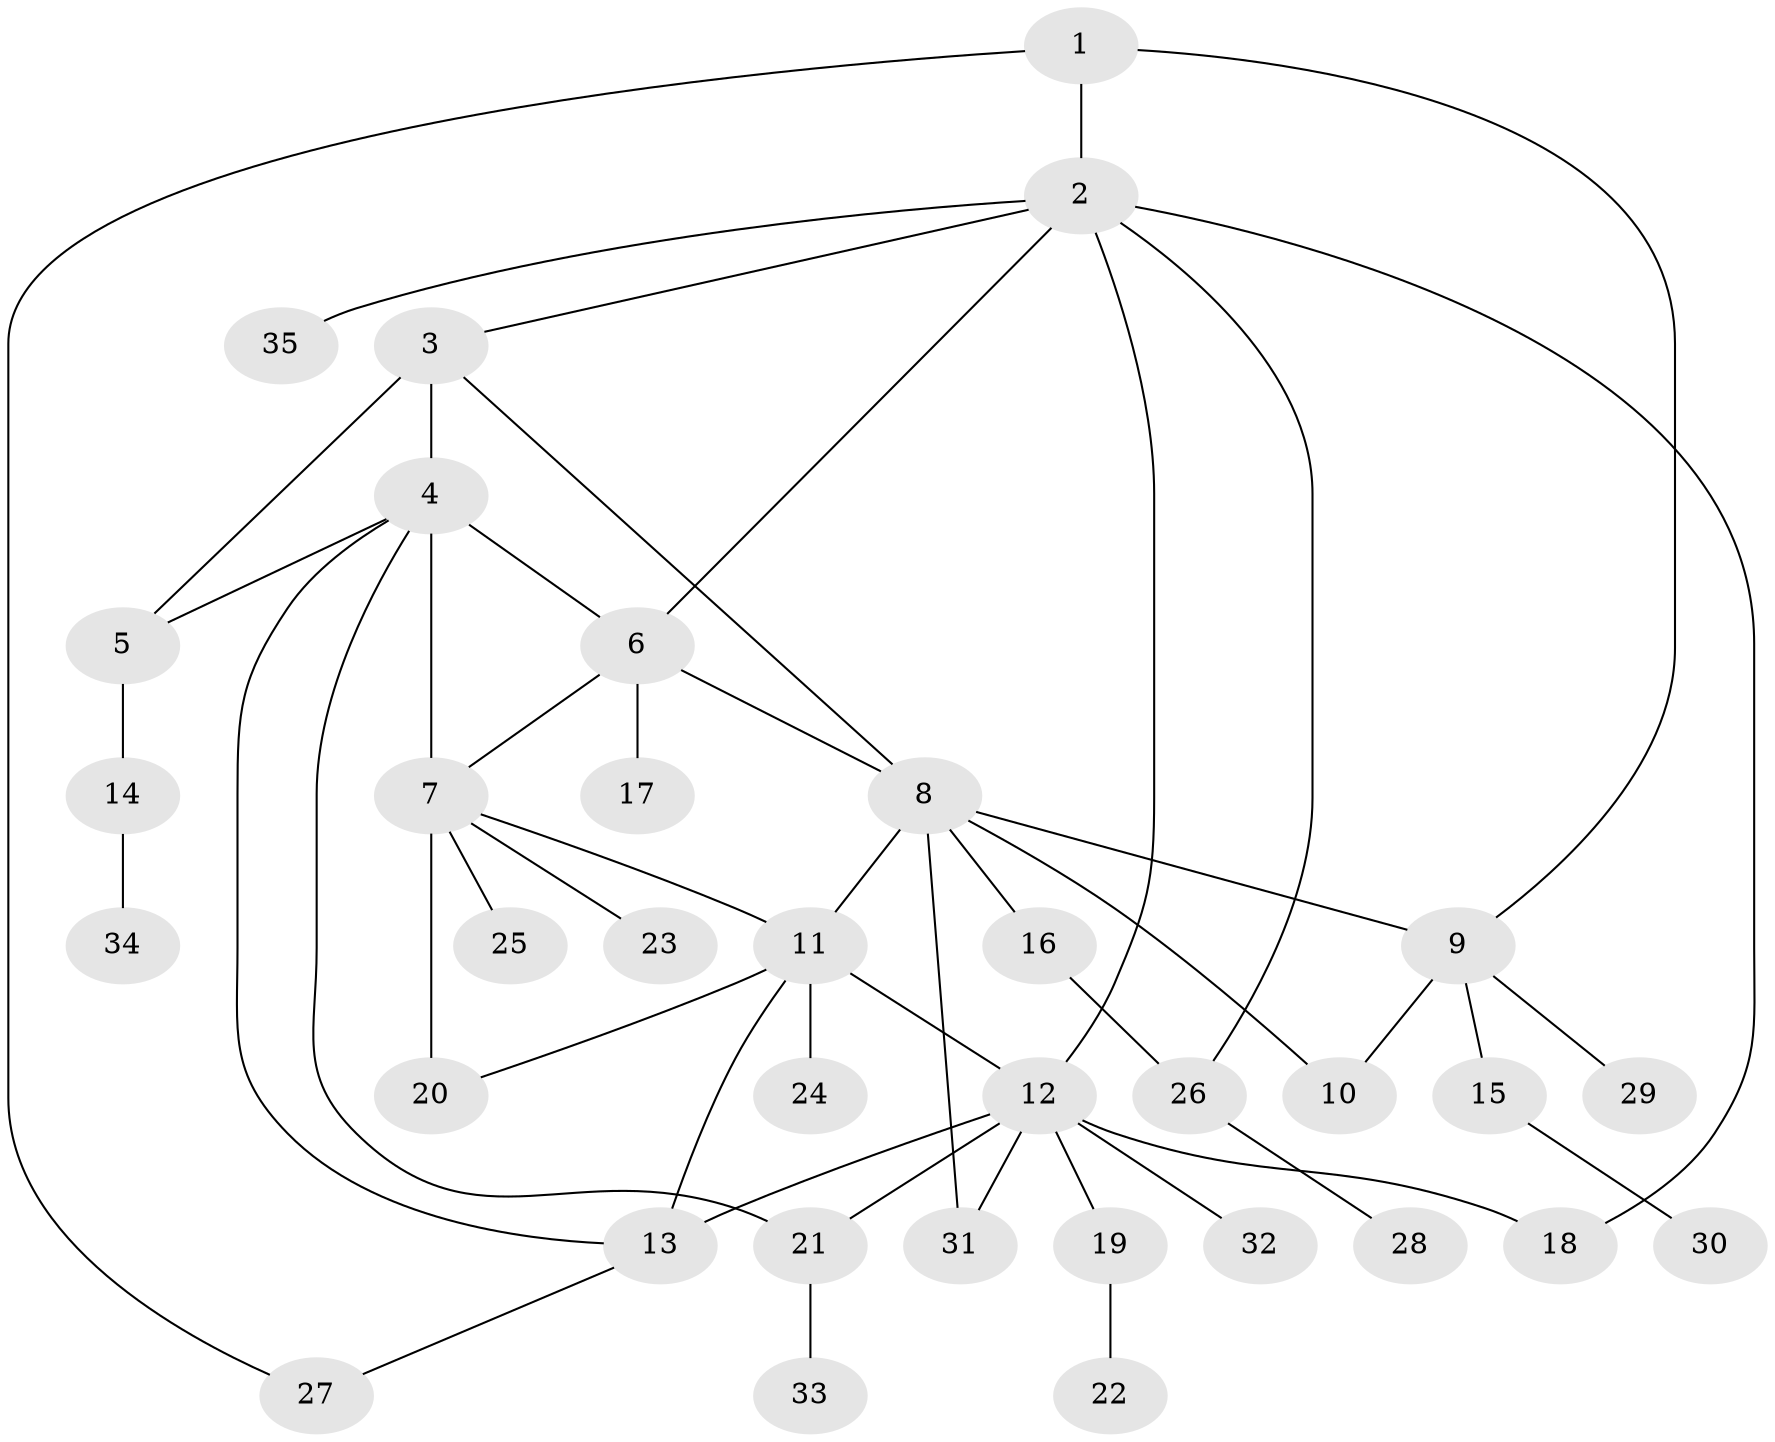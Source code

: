 // original degree distribution, {2: 0.21739130434782608, 9: 0.043478260869565216, 4: 0.043478260869565216, 3: 0.11594202898550725, 6: 0.014492753623188406, 11: 0.014492753623188406, 8: 0.014492753623188406, 7: 0.014492753623188406, 12: 0.014492753623188406, 1: 0.5072463768115942}
// Generated by graph-tools (version 1.1) at 2025/37/03/09/25 02:37:13]
// undirected, 35 vertices, 50 edges
graph export_dot {
graph [start="1"]
  node [color=gray90,style=filled];
  1;
  2;
  3;
  4;
  5;
  6;
  7;
  8;
  9;
  10;
  11;
  12;
  13;
  14;
  15;
  16;
  17;
  18;
  19;
  20;
  21;
  22;
  23;
  24;
  25;
  26;
  27;
  28;
  29;
  30;
  31;
  32;
  33;
  34;
  35;
  1 -- 2 [weight=2.0];
  1 -- 9 [weight=1.0];
  1 -- 27 [weight=1.0];
  2 -- 3 [weight=1.0];
  2 -- 6 [weight=1.0];
  2 -- 12 [weight=1.0];
  2 -- 18 [weight=1.0];
  2 -- 26 [weight=1.0];
  2 -- 35 [weight=1.0];
  3 -- 4 [weight=5.0];
  3 -- 5 [weight=1.0];
  3 -- 8 [weight=1.0];
  4 -- 5 [weight=1.0];
  4 -- 6 [weight=1.0];
  4 -- 7 [weight=1.0];
  4 -- 13 [weight=1.0];
  4 -- 21 [weight=1.0];
  5 -- 14 [weight=1.0];
  6 -- 7 [weight=1.0];
  6 -- 8 [weight=1.0];
  6 -- 17 [weight=1.0];
  7 -- 11 [weight=1.0];
  7 -- 20 [weight=5.0];
  7 -- 23 [weight=1.0];
  7 -- 25 [weight=1.0];
  8 -- 9 [weight=1.0];
  8 -- 10 [weight=1.0];
  8 -- 11 [weight=1.0];
  8 -- 16 [weight=1.0];
  8 -- 31 [weight=1.0];
  9 -- 10 [weight=2.0];
  9 -- 15 [weight=1.0];
  9 -- 29 [weight=1.0];
  11 -- 12 [weight=1.0];
  11 -- 13 [weight=5.0];
  11 -- 20 [weight=2.0];
  11 -- 24 [weight=1.0];
  12 -- 13 [weight=1.0];
  12 -- 18 [weight=1.0];
  12 -- 19 [weight=1.0];
  12 -- 21 [weight=1.0];
  12 -- 31 [weight=1.0];
  12 -- 32 [weight=1.0];
  13 -- 27 [weight=1.0];
  14 -- 34 [weight=1.0];
  15 -- 30 [weight=1.0];
  16 -- 26 [weight=1.0];
  19 -- 22 [weight=1.0];
  21 -- 33 [weight=1.0];
  26 -- 28 [weight=1.0];
}

